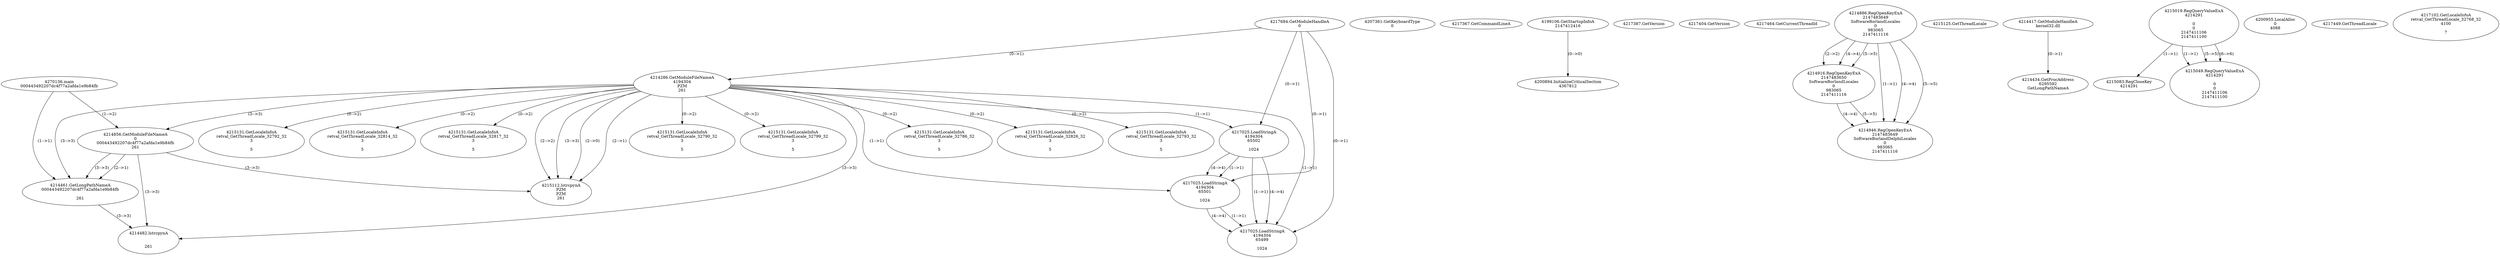 // Global SCDG with merge call
digraph {
	0 [label="4270136.main
000443492207dc4f77a2afda1e9b84fb"]
	1 [label="4217684.GetModuleHandleA
0"]
	2 [label="4207361.GetKeyboardType
0"]
	3 [label="4217367.GetCommandLineA
"]
	4 [label="4199106.GetStartupInfoA
2147412416"]
	5 [label="4217387.GetVersion
"]
	6 [label="4217404.GetVersion
"]
	7 [label="4217464.GetCurrentThreadId
"]
	8 [label="4214286.GetModuleFileNameA
4194304
PZM
261"]
	1 -> 8 [label="(0-->1)"]
	9 [label="4214856.GetModuleFileNameA
0
000443492207dc4f77a2afda1e9b84fb
261"]
	0 -> 9 [label="(1-->2)"]
	8 -> 9 [label="(3-->3)"]
	10 [label="4214886.RegOpenKeyExA
2147483649
Software\Borland\Locales
0
983065
2147411116"]
	11 [label="4214916.RegOpenKeyExA
2147483650
Software\Borland\Locales
0
983065
2147411116"]
	10 -> 11 [label="(2-->2)"]
	10 -> 11 [label="(4-->4)"]
	10 -> 11 [label="(5-->5)"]
	12 [label="4214946.RegOpenKeyExA
2147483649
Software\Borland\Delphi\Locales
0
983065
2147411116"]
	10 -> 12 [label="(1-->1)"]
	10 -> 12 [label="(4-->4)"]
	11 -> 12 [label="(4-->4)"]
	10 -> 12 [label="(5-->5)"]
	11 -> 12 [label="(5-->5)"]
	13 [label="4215112.lstrcpynA
PZM
PZM
261"]
	8 -> 13 [label="(2-->1)"]
	8 -> 13 [label="(2-->2)"]
	8 -> 13 [label="(3-->3)"]
	9 -> 13 [label="(3-->3)"]
	8 -> 13 [label="(2-->0)"]
	14 [label="4215125.GetThreadLocale
"]
	15 [label="4215131.GetLocaleInfoA
retval_GetThreadLocale_32790_32
3

5"]
	8 -> 15 [label="(0-->2)"]
	16 [label="4217025.LoadStringA
4194304
65502

1024"]
	1 -> 16 [label="(0-->1)"]
	8 -> 16 [label="(1-->1)"]
	17 [label="4200894.InitializeCriticalSection
4367812"]
	4 -> 17 [label="(0-->0)"]
	18 [label="4214417.GetModuleHandleA
kernel32.dll"]
	19 [label="4214434.GetProcAddress
6295592
GetLongPathNameA"]
	18 -> 19 [label="(0-->1)"]
	20 [label="4214461.GetLongPathNameA
000443492207dc4f77a2afda1e9b84fb

261"]
	0 -> 20 [label="(1-->1)"]
	9 -> 20 [label="(2-->1)"]
	8 -> 20 [label="(3-->3)"]
	9 -> 20 [label="(3-->3)"]
	21 [label="4214482.lstrcpynA


261"]
	8 -> 21 [label="(3-->3)"]
	9 -> 21 [label="(3-->3)"]
	20 -> 21 [label="(3-->3)"]
	22 [label="4215019.RegQueryValueExA
4214291

0
0
2147411106
2147411100"]
	23 [label="4215083.RegCloseKey
4214291"]
	22 -> 23 [label="(1-->1)"]
	24 [label="4215131.GetLocaleInfoA
retval_GetThreadLocale_32799_32
3

5"]
	8 -> 24 [label="(0-->2)"]
	25 [label="4215131.GetLocaleInfoA
retval_GetThreadLocale_32786_32
3

5"]
	8 -> 25 [label="(0-->2)"]
	26 [label="4217025.LoadStringA
4194304
65501

1024"]
	1 -> 26 [label="(0-->1)"]
	8 -> 26 [label="(1-->1)"]
	16 -> 26 [label="(1-->1)"]
	16 -> 26 [label="(4-->4)"]
	27 [label="4200955.LocalAlloc
0
4088"]
	28 [label="4215049.RegQueryValueExA
4214291

0
0
2147411106
2147411100"]
	22 -> 28 [label="(1-->1)"]
	22 -> 28 [label="(5-->5)"]
	22 -> 28 [label="(6-->6)"]
	29 [label="4215131.GetLocaleInfoA
retval_GetThreadLocale_32826_32
3

5"]
	8 -> 29 [label="(0-->2)"]
	30 [label="4215131.GetLocaleInfoA
retval_GetThreadLocale_32793_32
3

5"]
	8 -> 30 [label="(0-->2)"]
	31 [label="4215131.GetLocaleInfoA
retval_GetThreadLocale_32792_32
3

5"]
	8 -> 31 [label="(0-->2)"]
	32 [label="4217025.LoadStringA
4194304
65499

1024"]
	1 -> 32 [label="(0-->1)"]
	8 -> 32 [label="(1-->1)"]
	16 -> 32 [label="(1-->1)"]
	26 -> 32 [label="(1-->1)"]
	16 -> 32 [label="(4-->4)"]
	26 -> 32 [label="(4-->4)"]
	33 [label="4217449.GetThreadLocale
"]
	34 [label="4217102.GetLocaleInfoA
retval_GetThreadLocale_32768_32
4100

7"]
	35 [label="4215131.GetLocaleInfoA
retval_GetThreadLocale_32814_32
3

5"]
	8 -> 35 [label="(0-->2)"]
	36 [label="4215131.GetLocaleInfoA
retval_GetThreadLocale_32817_32
3

5"]
	8 -> 36 [label="(0-->2)"]
}
